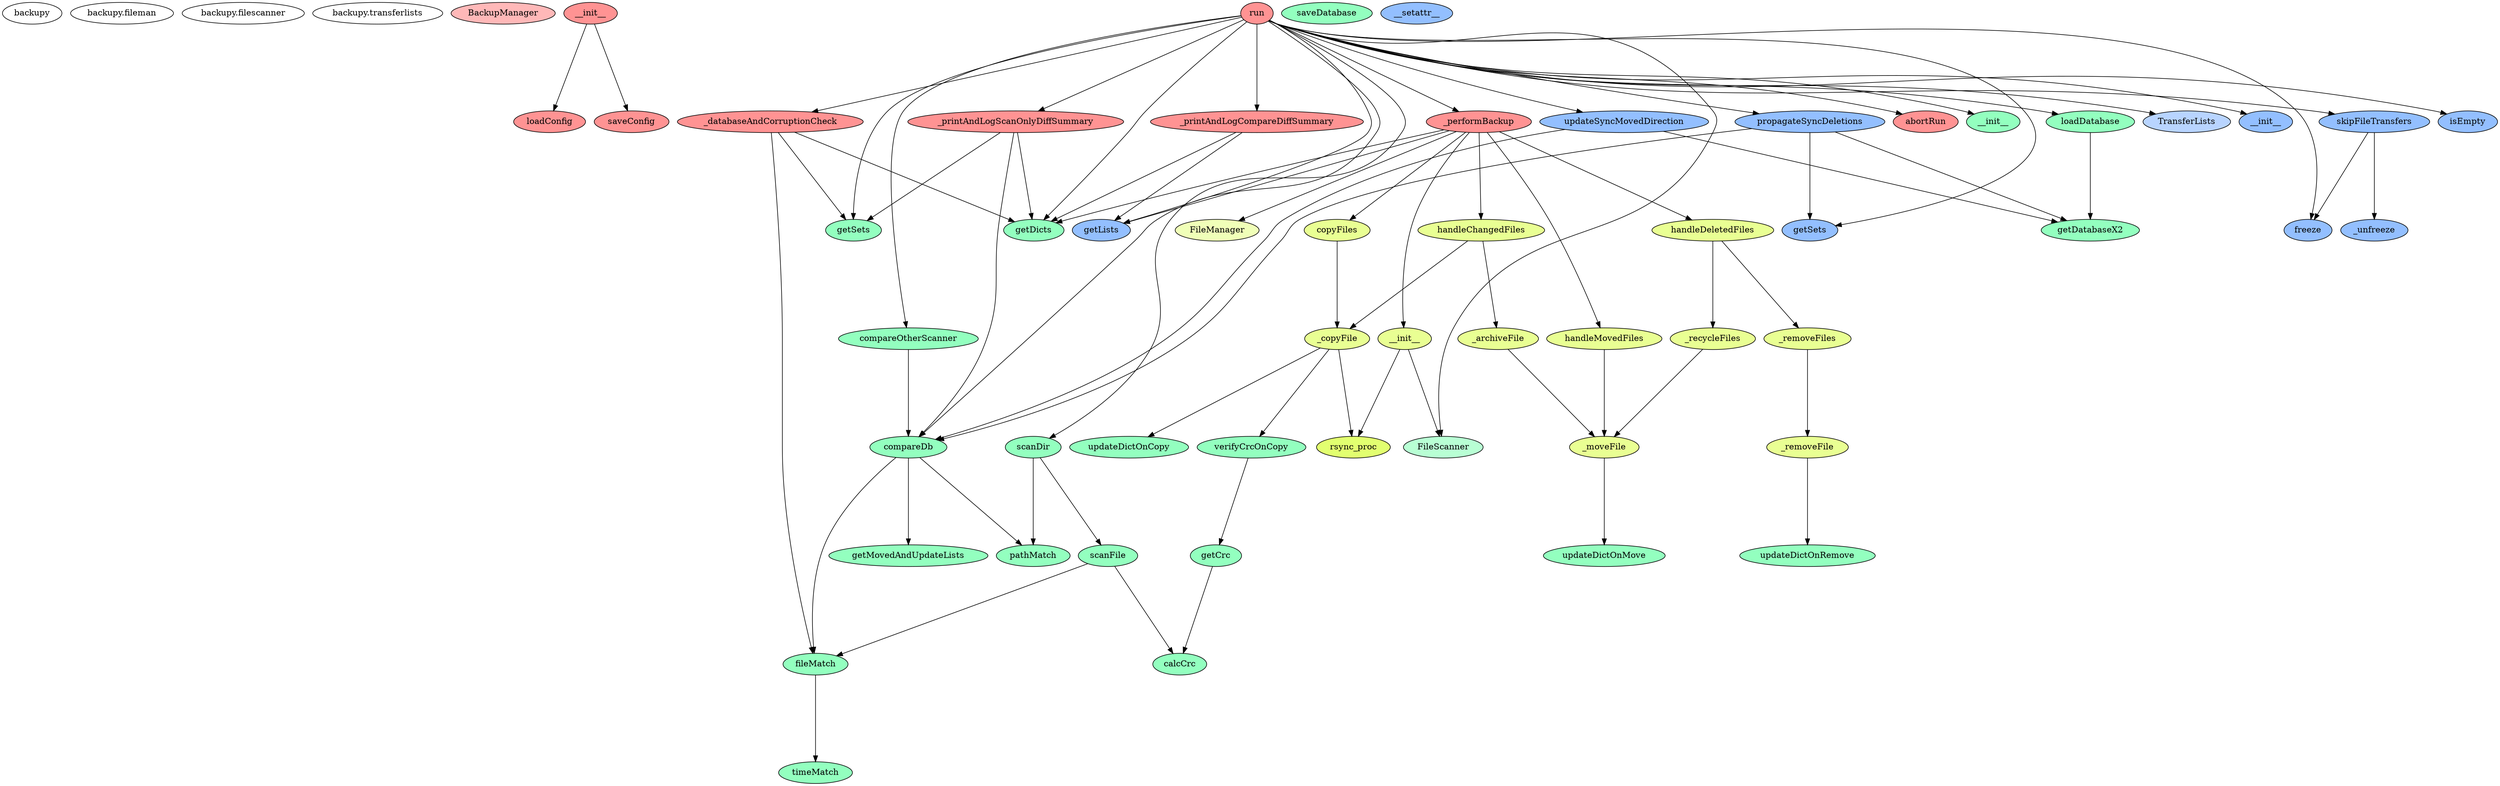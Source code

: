 digraph G {
    graph [rankdir=TB, clusterrank="global", concentrate=false, ranksep="2", nodesep="0.2"];
    overlap=false;
    splines=true;
    subgraph cluster_G {

        graph [style="filled,rounded",fillcolor="#80808018", label=""];
        backupy [label="backupy", style="filled", fillcolor="#ffffffb2", fontcolor="#000000", group="0"];
        backupy__fileman [label="backupy.fileman", style="filled", fillcolor="#ffffffb2", fontcolor="#000000", group="1"];
        backupy__filescanner [label="backupy.filescanner", style="filled", fillcolor="#ffffffb2", fontcolor="#000000", group="2"];
        backupy__transferlists [label="backupy.transferlists", style="filled", fillcolor="#ffffffb2", fontcolor="#000000", group="3"];
        subgraph cluster_backupy__backupman {

            graph [style="filled,rounded",fillcolor="#80808018", label="backupy.backupman"];
            backupy__backupman__BackupManager [label="BackupManager", style="filled", fillcolor="#ff9999b2", fontcolor="#000000", group="0"];
            subgraph cluster_backupy__backupman__BackupManager {

                graph [style="filled,rounded",fillcolor="#80808018", label="backupy.backupman.BackupManager"];
                backupy__backupman__BackupManager____init__ [label="__init__", style="filled", fillcolor="#ff6565b2", fontcolor="#000000", group="0"];
            }
            subgraph cluster_backupy__backupman__BackupManager {

                graph [style="filled,rounded",fillcolor="#80808018", label="backupy.backupman.BackupManager"];
                backupy__backupman__BackupManager___databaseAndCorruptionCheck [label="_databaseAndCorruptionCheck", style="filled", fillcolor="#ff6565b2", fontcolor="#000000", group="0"];
            }
            subgraph cluster_backupy__backupman__BackupManager {

                graph [style="filled,rounded",fillcolor="#80808018", label="backupy.backupman.BackupManager"];
                backupy__backupman__BackupManager___performBackup [label="_performBackup", style="filled", fillcolor="#ff6565b2", fontcolor="#000000", group="0"];
            }
            subgraph cluster_backupy__backupman__BackupManager {

                graph [style="filled,rounded",fillcolor="#80808018", label="backupy.backupman.BackupManager"];
                backupy__backupman__BackupManager___printAndLogCompareDiffSummary [label="_printAndLogCompareDiffSummary", style="filled", fillcolor="#ff6565b2", fontcolor="#000000", group="0"];
            }
            subgraph cluster_backupy__backupman__BackupManager {

                graph [style="filled,rounded",fillcolor="#80808018", label="backupy.backupman.BackupManager"];
                backupy__backupman__BackupManager___printAndLogScanOnlyDiffSummary [label="_printAndLogScanOnlyDiffSummary", style="filled", fillcolor="#ff6565b2", fontcolor="#000000", group="0"];
            }
            subgraph cluster_backupy__backupman__BackupManager {

                graph [style="filled,rounded",fillcolor="#80808018", label="backupy.backupman.BackupManager"];
                backupy__backupman__BackupManager__abortRun [label="abortRun", style="filled", fillcolor="#ff6565b2", fontcolor="#000000", group="0"];
            }
            subgraph cluster_backupy__backupman__BackupManager {

                graph [style="filled,rounded",fillcolor="#80808018", label="backupy.backupman.BackupManager"];
                backupy__backupman__BackupManager__loadConfig [label="loadConfig", style="filled", fillcolor="#ff6565b2", fontcolor="#000000", group="0"];
            }
            subgraph cluster_backupy__backupman__BackupManager {

                graph [style="filled,rounded",fillcolor="#80808018", label="backupy.backupman.BackupManager"];
                backupy__backupman__BackupManager__run [label="run", style="filled", fillcolor="#ff6565b2", fontcolor="#000000", group="0"];
            }
            subgraph cluster_backupy__backupman__BackupManager {

                graph [style="filled,rounded",fillcolor="#80808018", label="backupy.backupman.BackupManager"];
                backupy__backupman__BackupManager__saveConfig [label="saveConfig", style="filled", fillcolor="#ff6565b2", fontcolor="#000000", group="0"];
            }
        }
        subgraph cluster_backupy__fileman {

            graph [style="filled,rounded",fillcolor="#80808018", label="backupy.fileman"];
            backupy__fileman__FileManager [label="FileManager", style="filled", fillcolor="#eaff99b2", fontcolor="#000000", group="1"];
            subgraph cluster_backupy__fileman__FileManager {

                graph [style="filled,rounded",fillcolor="#80808018", label="backupy.fileman.FileManager"];
                backupy__fileman__FileManager____init__ [label="__init__", style="filled", fillcolor="#e0ff65b2", fontcolor="#000000", group="1"];
            }
            subgraph cluster_backupy__fileman__FileManager {

                graph [style="filled,rounded",fillcolor="#80808018", label="backupy.fileman.FileManager"];
                backupy__fileman__FileManager___archiveFile [label="_archiveFile", style="filled", fillcolor="#e0ff65b2", fontcolor="#000000", group="1"];
            }
            subgraph cluster_backupy__fileman__FileManager {

                graph [style="filled,rounded",fillcolor="#80808018", label="backupy.fileman.FileManager"];
                backupy__fileman__FileManager___copyFile [label="_copyFile", style="filled", fillcolor="#e0ff65b2", fontcolor="#000000", group="1"];
            }
            subgraph cluster_backupy__fileman__FileManager {

                graph [style="filled,rounded",fillcolor="#80808018", label="backupy.fileman.FileManager"];
                backupy__fileman__FileManager___moveFile [label="_moveFile", style="filled", fillcolor="#e0ff65b2", fontcolor="#000000", group="1"];
            }
            subgraph cluster_backupy__fileman__FileManager {

                graph [style="filled,rounded",fillcolor="#80808018", label="backupy.fileman.FileManager"];
                backupy__fileman__FileManager___recycleFiles [label="_recycleFiles", style="filled", fillcolor="#e0ff65b2", fontcolor="#000000", group="1"];
            }
            subgraph cluster_backupy__fileman__FileManager {

                graph [style="filled,rounded",fillcolor="#80808018", label="backupy.fileman.FileManager"];
                backupy__fileman__FileManager___removeFile [label="_removeFile", style="filled", fillcolor="#e0ff65b2", fontcolor="#000000", group="1"];
            }
            subgraph cluster_backupy__fileman__FileManager {

                graph [style="filled,rounded",fillcolor="#80808018", label="backupy.fileman.FileManager"];
                backupy__fileman__FileManager___removeFiles [label="_removeFiles", style="filled", fillcolor="#e0ff65b2", fontcolor="#000000", group="1"];
            }
            subgraph cluster_backupy__fileman__FileManager {

                graph [style="filled,rounded",fillcolor="#80808018", label="backupy.fileman.FileManager"];
                backupy__fileman__FileManager__copyFiles [label="copyFiles", style="filled", fillcolor="#e0ff65b2", fontcolor="#000000", group="1"];
            }
            subgraph cluster_backupy__fileman__FileManager {

                graph [style="filled,rounded",fillcolor="#80808018", label="backupy.fileman.FileManager"];
                backupy__fileman__FileManager__handleChangedFiles [label="handleChangedFiles", style="filled", fillcolor="#e0ff65b2", fontcolor="#000000", group="1"];
            }
            subgraph cluster_backupy__fileman__FileManager {

                graph [style="filled,rounded",fillcolor="#80808018", label="backupy.fileman.FileManager"];
                backupy__fileman__FileManager__handleDeletedFiles [label="handleDeletedFiles", style="filled", fillcolor="#e0ff65b2", fontcolor="#000000", group="1"];
            }
            subgraph cluster_backupy__fileman__FileManager {

                graph [style="filled,rounded",fillcolor="#80808018", label="backupy.fileman.FileManager"];
                backupy__fileman__FileManager__handleMovedFiles [label="handleMovedFiles", style="filled", fillcolor="#e0ff65b2", fontcolor="#000000", group="1"];
                subgraph cluster_backupy__fileman__FileManager____init__ {

                    graph [style="filled,rounded",fillcolor="#80808018", label="backupy.fileman.FileManager.__init__"];
                    backupy__fileman__FileManager____init____rsync_proc [label="rsync_proc", style="filled", fillcolor="#d6ff32b2", fontcolor="#000000", group="1"];
                }
            }
        }
        subgraph cluster_backupy__filescanner {

            graph [style="filled,rounded",fillcolor="#80808018", label="backupy.filescanner"];
            backupy__filescanner__FileScanner [label="FileScanner", style="filled", fillcolor="#99ffc1b2", fontcolor="#000000", group="2"];
            subgraph cluster_backupy__filescanner__FileScanner {

                graph [style="filled,rounded",fillcolor="#80808018", label="backupy.filescanner.FileScanner"];
                backupy__filescanner__FileScanner____init__ [label="__init__", style="filled", fillcolor="#65ffa3b2", fontcolor="#000000", group="2"];
            }
            subgraph cluster_backupy__filescanner__FileScanner {

                graph [style="filled,rounded",fillcolor="#80808018", label="backupy.filescanner.FileScanner"];
                backupy__filescanner__FileScanner__calcCrc [label="calcCrc", style="filled", fillcolor="#65ffa3b2", fontcolor="#000000", group="2"];
            }
            subgraph cluster_backupy__filescanner__FileScanner {

                graph [style="filled,rounded",fillcolor="#80808018", label="backupy.filescanner.FileScanner"];
                backupy__filescanner__FileScanner__compareDb [label="compareDb", style="filled", fillcolor="#65ffa3b2", fontcolor="#000000", group="2"];
            }
            subgraph cluster_backupy__filescanner__FileScanner {

                graph [style="filled,rounded",fillcolor="#80808018", label="backupy.filescanner.FileScanner"];
                backupy__filescanner__FileScanner__compareOtherScanner [label="compareOtherScanner", style="filled", fillcolor="#65ffa3b2", fontcolor="#000000", group="2"];
            }
            subgraph cluster_backupy__filescanner__FileScanner {

                graph [style="filled,rounded",fillcolor="#80808018", label="backupy.filescanner.FileScanner"];
                backupy__filescanner__FileScanner__fileMatch [label="fileMatch", style="filled", fillcolor="#65ffa3b2", fontcolor="#000000", group="2"];
            }
            subgraph cluster_backupy__filescanner__FileScanner {

                graph [style="filled,rounded",fillcolor="#80808018", label="backupy.filescanner.FileScanner"];
                backupy__filescanner__FileScanner__getCrc [label="getCrc", style="filled", fillcolor="#65ffa3b2", fontcolor="#000000", group="2"];
            }
            subgraph cluster_backupy__filescanner__FileScanner {

                graph [style="filled,rounded",fillcolor="#80808018", label="backupy.filescanner.FileScanner"];
                backupy__filescanner__FileScanner__getDatabaseX2 [label="getDatabaseX2", style="filled", fillcolor="#65ffa3b2", fontcolor="#000000", group="2"];
            }
            subgraph cluster_backupy__filescanner__FileScanner {

                graph [style="filled,rounded",fillcolor="#80808018", label="backupy.filescanner.FileScanner"];
                backupy__filescanner__FileScanner__getDicts [label="getDicts", style="filled", fillcolor="#65ffa3b2", fontcolor="#000000", group="2"];
            }
            subgraph cluster_backupy__filescanner__FileScanner {

                graph [style="filled,rounded",fillcolor="#80808018", label="backupy.filescanner.FileScanner"];
                backupy__filescanner__FileScanner__getMovedAndUpdateLists [label="getMovedAndUpdateLists", style="filled", fillcolor="#65ffa3b2", fontcolor="#000000", group="2"];
            }
            subgraph cluster_backupy__filescanner__FileScanner {

                graph [style="filled,rounded",fillcolor="#80808018", label="backupy.filescanner.FileScanner"];
                backupy__filescanner__FileScanner__getSets [label="getSets", style="filled", fillcolor="#65ffa3b2", fontcolor="#000000", group="2"];
            }
            subgraph cluster_backupy__filescanner__FileScanner {

                graph [style="filled,rounded",fillcolor="#80808018", label="backupy.filescanner.FileScanner"];
                backupy__filescanner__FileScanner__loadDatabase [label="loadDatabase", style="filled", fillcolor="#65ffa3b2", fontcolor="#000000", group="2"];
            }
            subgraph cluster_backupy__filescanner__FileScanner {

                graph [style="filled,rounded",fillcolor="#80808018", label="backupy.filescanner.FileScanner"];
                backupy__filescanner__FileScanner__pathMatch [label="pathMatch", style="filled", fillcolor="#65ffa3b2", fontcolor="#000000", group="2"];
            }
            subgraph cluster_backupy__filescanner__FileScanner {

                graph [style="filled,rounded",fillcolor="#80808018", label="backupy.filescanner.FileScanner"];
                backupy__filescanner__FileScanner__saveDatabase [label="saveDatabase", style="filled", fillcolor="#65ffa3b2", fontcolor="#000000", group="2"];
            }
            subgraph cluster_backupy__filescanner__FileScanner {

                graph [style="filled,rounded",fillcolor="#80808018", label="backupy.filescanner.FileScanner"];
                backupy__filescanner__FileScanner__scanDir [label="scanDir", style="filled", fillcolor="#65ffa3b2", fontcolor="#000000", group="2"];
            }
            subgraph cluster_backupy__filescanner__FileScanner {

                graph [style="filled,rounded",fillcolor="#80808018", label="backupy.filescanner.FileScanner"];
                backupy__filescanner__FileScanner__scanFile [label="scanFile", style="filled", fillcolor="#65ffa3b2", fontcolor="#000000", group="2"];
            }
            subgraph cluster_backupy__filescanner__FileScanner {

                graph [style="filled,rounded",fillcolor="#80808018", label="backupy.filescanner.FileScanner"];
                backupy__filescanner__FileScanner__timeMatch [label="timeMatch", style="filled", fillcolor="#65ffa3b2", fontcolor="#000000", group="2"];
            }
            subgraph cluster_backupy__filescanner__FileScanner {

                graph [style="filled,rounded",fillcolor="#80808018", label="backupy.filescanner.FileScanner"];
                backupy__filescanner__FileScanner__updateDictOnCopy [label="updateDictOnCopy", style="filled", fillcolor="#65ffa3b2", fontcolor="#000000", group="2"];
            }
            subgraph cluster_backupy__filescanner__FileScanner {

                graph [style="filled,rounded",fillcolor="#80808018", label="backupy.filescanner.FileScanner"];
                backupy__filescanner__FileScanner__updateDictOnMove [label="updateDictOnMove", style="filled", fillcolor="#65ffa3b2", fontcolor="#000000", group="2"];
            }
            subgraph cluster_backupy__filescanner__FileScanner {

                graph [style="filled,rounded",fillcolor="#80808018", label="backupy.filescanner.FileScanner"];
                backupy__filescanner__FileScanner__updateDictOnRemove [label="updateDictOnRemove", style="filled", fillcolor="#65ffa3b2", fontcolor="#000000", group="2"];
            }
            subgraph cluster_backupy__filescanner__FileScanner {

                graph [style="filled,rounded",fillcolor="#80808018", label="backupy.filescanner.FileScanner"];
                backupy__filescanner__FileScanner__verifyCrcOnCopy [label="verifyCrcOnCopy", style="filled", fillcolor="#65ffa3b2", fontcolor="#000000", group="2"];
            }
        }
        subgraph cluster_backupy__transferlists {

            graph [style="filled,rounded",fillcolor="#80808018", label="backupy.transferlists"];
            backupy__transferlists__TransferLists [label="TransferLists", style="filled", fillcolor="#99c1ffb2", fontcolor="#000000", group="3"];
            subgraph cluster_backupy__transferlists__TransferLists {

                graph [style="filled,rounded",fillcolor="#80808018", label="backupy.transferlists.TransferLists"];
                backupy__transferlists__TransferLists____init__ [label="__init__", style="filled", fillcolor="#65a3ffb2", fontcolor="#000000", group="3"];
            }
            subgraph cluster_backupy__transferlists__TransferLists {

                graph [style="filled,rounded",fillcolor="#80808018", label="backupy.transferlists.TransferLists"];
                backupy__transferlists__TransferLists____setattr__ [label="__setattr__", style="filled", fillcolor="#65a3ffb2", fontcolor="#000000", group="3"];
            }
            subgraph cluster_backupy__transferlists__TransferLists {

                graph [style="filled,rounded",fillcolor="#80808018", label="backupy.transferlists.TransferLists"];
                backupy__transferlists__TransferLists___unfreeze [label="_unfreeze", style="filled", fillcolor="#65a3ffb2", fontcolor="#000000", group="3"];
            }
            subgraph cluster_backupy__transferlists__TransferLists {

                graph [style="filled,rounded",fillcolor="#80808018", label="backupy.transferlists.TransferLists"];
                backupy__transferlists__TransferLists__freeze [label="freeze", style="filled", fillcolor="#65a3ffb2", fontcolor="#000000", group="3"];
            }
            subgraph cluster_backupy__transferlists__TransferLists {

                graph [style="filled,rounded",fillcolor="#80808018", label="backupy.transferlists.TransferLists"];
                backupy__transferlists__TransferLists__getLists [label="getLists", style="filled", fillcolor="#65a3ffb2", fontcolor="#000000", group="3"];
            }
            subgraph cluster_backupy__transferlists__TransferLists {

                graph [style="filled,rounded",fillcolor="#80808018", label="backupy.transferlists.TransferLists"];
                backupy__transferlists__TransferLists__getSets [label="getSets", style="filled", fillcolor="#65a3ffb2", fontcolor="#000000", group="3"];
            }
            subgraph cluster_backupy__transferlists__TransferLists {

                graph [style="filled,rounded",fillcolor="#80808018", label="backupy.transferlists.TransferLists"];
                backupy__transferlists__TransferLists__isEmpty [label="isEmpty", style="filled", fillcolor="#65a3ffb2", fontcolor="#000000", group="3"];
            }
            subgraph cluster_backupy__transferlists__TransferLists {

                graph [style="filled,rounded",fillcolor="#80808018", label="backupy.transferlists.TransferLists"];
                backupy__transferlists__TransferLists__propagateSyncDeletions [label="propagateSyncDeletions", style="filled", fillcolor="#65a3ffb2", fontcolor="#000000", group="3"];
            }
            subgraph cluster_backupy__transferlists__TransferLists {

                graph [style="filled,rounded",fillcolor="#80808018", label="backupy.transferlists.TransferLists"];
                backupy__transferlists__TransferLists__skipFileTransfers [label="skipFileTransfers", style="filled", fillcolor="#65a3ffb2", fontcolor="#000000", group="3"];
            }
            subgraph cluster_backupy__transferlists__TransferLists {

                graph [style="filled,rounded",fillcolor="#80808018", label="backupy.transferlists.TransferLists"];
                backupy__transferlists__TransferLists__updateSyncMovedDirection [label="updateSyncMovedDirection", style="filled", fillcolor="#65a3ffb2", fontcolor="#000000", group="3"];
            }
        }
    }
        backupy__backupman__BackupManager____init__ -> backupy__backupman__BackupManager__saveConfig [style="solid", color="#000000"];
        backupy__backupman__BackupManager____init__ -> backupy__backupman__BackupManager__loadConfig [style="solid", color="#000000"];
        backupy__backupman__BackupManager___databaseAndCorruptionCheck -> backupy__filescanner__FileScanner__getSets [style="solid", color="#000000"];
        backupy__backupman__BackupManager___databaseAndCorruptionCheck -> backupy__filescanner__FileScanner__fileMatch [style="solid", color="#000000"];
        backupy__backupman__BackupManager___databaseAndCorruptionCheck -> backupy__filescanner__FileScanner__getDicts [style="solid", color="#000000"];
        backupy__backupman__BackupManager___printAndLogScanOnlyDiffSummary -> backupy__filescanner__FileScanner__getSets [style="solid", color="#000000"];
        backupy__backupman__BackupManager___printAndLogScanOnlyDiffSummary -> backupy__filescanner__FileScanner__compareDb [style="solid", color="#000000"];
        backupy__backupman__BackupManager___printAndLogScanOnlyDiffSummary -> backupy__filescanner__FileScanner__getDicts [style="solid", color="#000000"];
        backupy__backupman__BackupManager___printAndLogCompareDiffSummary -> backupy__transferlists__TransferLists__getLists [style="solid", color="#000000"];
        backupy__backupman__BackupManager___printAndLogCompareDiffSummary -> backupy__filescanner__FileScanner__getDicts [style="solid", color="#000000"];
        backupy__backupman__BackupManager___performBackup -> backupy__fileman__FileManager [style="solid", color="#000000"];
        backupy__backupman__BackupManager___performBackup -> backupy__fileman__FileManager____init__ [style="solid", color="#000000"];
        backupy__backupman__BackupManager___performBackup -> backupy__transferlists__TransferLists__getLists [style="solid", color="#000000"];
        backupy__backupman__BackupManager___performBackup -> backupy__fileman__FileManager__handleDeletedFiles [style="solid", color="#000000"];
        backupy__backupman__BackupManager___performBackup -> backupy__fileman__FileManager__copyFiles [style="solid", color="#000000"];
        backupy__backupman__BackupManager___performBackup -> backupy__fileman__FileManager__handleMovedFiles [style="solid", color="#000000"];
        backupy__backupman__BackupManager___performBackup -> backupy__filescanner__FileScanner__getDicts [style="solid", color="#000000"];
        backupy__backupman__BackupManager___performBackup -> backupy__fileman__FileManager__handleChangedFiles [style="solid", color="#000000"];
        backupy__backupman__BackupManager__run -> backupy__filescanner__FileScanner__getSets [style="solid", color="#000000"];
        backupy__backupman__BackupManager__run -> backupy__backupman__BackupManager___performBackup [style="solid", color="#000000"];
        backupy__backupman__BackupManager__run -> backupy__filescanner__FileScanner__compareDb [style="solid", color="#000000"];
        backupy__backupman__BackupManager__run -> backupy__transferlists__TransferLists__getLists [style="solid", color="#000000"];
        backupy__backupman__BackupManager__run -> backupy__transferlists__TransferLists____init__ [style="solid", color="#000000"];
        backupy__backupman__BackupManager__run -> backupy__filescanner__FileScanner__loadDatabase [style="solid", color="#000000"];
        backupy__backupman__BackupManager__run -> backupy__filescanner__FileScanner__scanDir [style="solid", color="#000000"];
        backupy__backupman__BackupManager__run -> backupy__transferlists__TransferLists__getSets [style="solid", color="#000000"];
        backupy__backupman__BackupManager__run -> backupy__transferlists__TransferLists__freeze [style="solid", color="#000000"];
        backupy__backupman__BackupManager__run -> backupy__transferlists__TransferLists__propagateSyncDeletions [style="solid", color="#000000"];
        backupy__backupman__BackupManager__run -> backupy__filescanner__FileScanner__compareOtherScanner [style="solid", color="#000000"];
        backupy__backupman__BackupManager__run -> backupy__transferlists__TransferLists__updateSyncMovedDirection [style="solid", color="#000000"];
        backupy__backupman__BackupManager__run -> backupy__transferlists__TransferLists__isEmpty [style="solid", color="#000000"];
        backupy__backupman__BackupManager__run -> backupy__transferlists__TransferLists__skipFileTransfers [style="solid", color="#000000"];
        backupy__backupman__BackupManager__run -> backupy__filescanner__FileScanner [style="solid", color="#000000"];
        backupy__backupman__BackupManager__run -> backupy__transferlists__TransferLists [style="solid", color="#000000"];
        backupy__backupman__BackupManager__run -> backupy__backupman__BackupManager___printAndLogScanOnlyDiffSummary [style="solid", color="#000000"];
        backupy__backupman__BackupManager__run -> backupy__backupman__BackupManager___databaseAndCorruptionCheck [style="solid", color="#000000"];
        backupy__backupman__BackupManager__run -> backupy__backupman__BackupManager__abortRun [style="solid", color="#000000"];
        backupy__backupman__BackupManager__run -> backupy__filescanner__FileScanner____init__ [style="solid", color="#000000"];
        backupy__backupman__BackupManager__run -> backupy__backupman__BackupManager___printAndLogCompareDiffSummary [style="solid", color="#000000"];
        backupy__backupman__BackupManager__run -> backupy__filescanner__FileScanner__getDicts [style="solid", color="#000000"];
        backupy__fileman__FileManager____init__ -> backupy__fileman__FileManager____init____rsync_proc [style="solid", color="#000000"];
        backupy__fileman__FileManager____init__ -> backupy__filescanner__FileScanner [style="solid", color="#000000"];
        backupy__fileman__FileManager___removeFile -> backupy__filescanner__FileScanner__updateDictOnRemove [style="solid", color="#000000"];
        backupy__fileman__FileManager___copyFile -> backupy__filescanner__FileScanner__verifyCrcOnCopy [style="solid", color="#000000"];
        backupy__fileman__FileManager___copyFile -> backupy__fileman__FileManager____init____rsync_proc [style="solid", color="#000000"];
        backupy__fileman__FileManager___copyFile -> backupy__filescanner__FileScanner__updateDictOnCopy [style="solid", color="#000000"];
        backupy__fileman__FileManager___moveFile -> backupy__filescanner__FileScanner__updateDictOnMove [style="solid", color="#000000"];
        backupy__fileman__FileManager___removeFiles -> backupy__fileman__FileManager___removeFile [style="solid", color="#000000"];
        backupy__fileman__FileManager__copyFiles -> backupy__fileman__FileManager___copyFile [style="solid", color="#000000"];
        backupy__fileman__FileManager___recycleFiles -> backupy__fileman__FileManager___moveFile [style="solid", color="#000000"];
        backupy__fileman__FileManager__handleDeletedFiles -> backupy__fileman__FileManager___removeFiles [style="solid", color="#000000"];
        backupy__fileman__FileManager__handleDeletedFiles -> backupy__fileman__FileManager___recycleFiles [style="solid", color="#000000"];
        backupy__fileman__FileManager__handleMovedFiles -> backupy__fileman__FileManager___moveFile [style="solid", color="#000000"];
        backupy__fileman__FileManager___archiveFile -> backupy__fileman__FileManager___moveFile [style="solid", color="#000000"];
        backupy__fileman__FileManager__handleChangedFiles -> backupy__fileman__FileManager___copyFile [style="solid", color="#000000"];
        backupy__fileman__FileManager__handleChangedFiles -> backupy__fileman__FileManager___archiveFile [style="solid", color="#000000"];
        backupy__filescanner__FileScanner__loadDatabase -> backupy__filescanner__FileScanner__getDatabaseX2 [style="solid", color="#000000"];
        backupy__filescanner__FileScanner__verifyCrcOnCopy -> backupy__filescanner__FileScanner__getCrc [style="solid", color="#000000"];
        backupy__filescanner__FileScanner__getCrc -> backupy__filescanner__FileScanner__calcCrc [style="solid", color="#000000"];
        backupy__filescanner__FileScanner__fileMatch -> backupy__filescanner__FileScanner__timeMatch [style="solid", color="#000000"];
        backupy__filescanner__FileScanner__scanDir -> backupy__filescanner__FileScanner__scanFile [style="solid", color="#000000"];
        backupy__filescanner__FileScanner__scanDir -> backupy__filescanner__FileScanner__pathMatch [style="solid", color="#000000"];
        backupy__filescanner__FileScanner__scanFile -> backupy__filescanner__FileScanner__fileMatch [style="solid", color="#000000"];
        backupy__filescanner__FileScanner__scanFile -> backupy__filescanner__FileScanner__calcCrc [style="solid", color="#000000"];
        backupy__filescanner__FileScanner__compareDb -> backupy__filescanner__FileScanner__fileMatch [style="solid", color="#000000"];
        backupy__filescanner__FileScanner__compareDb -> backupy__filescanner__FileScanner__pathMatch [style="solid", color="#000000"];
        backupy__filescanner__FileScanner__compareDb -> backupy__filescanner__FileScanner__getMovedAndUpdateLists [style="solid", color="#000000"];
        backupy__filescanner__FileScanner__compareOtherScanner -> backupy__filescanner__FileScanner__compareDb [style="solid", color="#000000"];
        backupy__transferlists__TransferLists__skipFileTransfers -> backupy__transferlists__TransferLists__freeze [style="solid", color="#000000"];
        backupy__transferlists__TransferLists__skipFileTransfers -> backupy__transferlists__TransferLists___unfreeze [style="solid", color="#000000"];
        backupy__transferlists__TransferLists__propagateSyncDeletions -> backupy__filescanner__FileScanner__compareDb [style="solid", color="#000000"];
        backupy__transferlists__TransferLists__propagateSyncDeletions -> backupy__filescanner__FileScanner__getDatabaseX2 [style="solid", color="#000000"];
        backupy__transferlists__TransferLists__propagateSyncDeletions -> backupy__transferlists__TransferLists__getSets [style="solid", color="#000000"];
        backupy__transferlists__TransferLists__updateSyncMovedDirection -> backupy__filescanner__FileScanner__compareDb [style="solid", color="#000000"];
        backupy__transferlists__TransferLists__updateSyncMovedDirection -> backupy__filescanner__FileScanner__getDatabaseX2 [style="solid", color="#000000"];
    }
